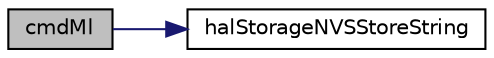 digraph "cmdMl"
{
  edge [fontname="Helvetica",fontsize="10",labelfontname="Helvetica",labelfontsize="10"];
  node [fontname="Helvetica",fontsize="10",shape=record];
  rankdir="LR";
  Node314 [label="cmdMl",height=0.2,width=0.4,color="black", fillcolor="grey75", style="filled", fontcolor="black"];
  Node314 -> Node315 [color="midnightblue",fontsize="10",style="solid",fontname="Helvetica"];
  Node315 [label="halStorageNVSStoreString",height=0.2,width=0.4,color="black", fillcolor="white", style="filled",URL="$hal__storage_8c.html#aa545d76c7dcaafc129a03dfd9706ca7b",tooltip="Store a string into NVS (global, no slot assignment) "];
}
